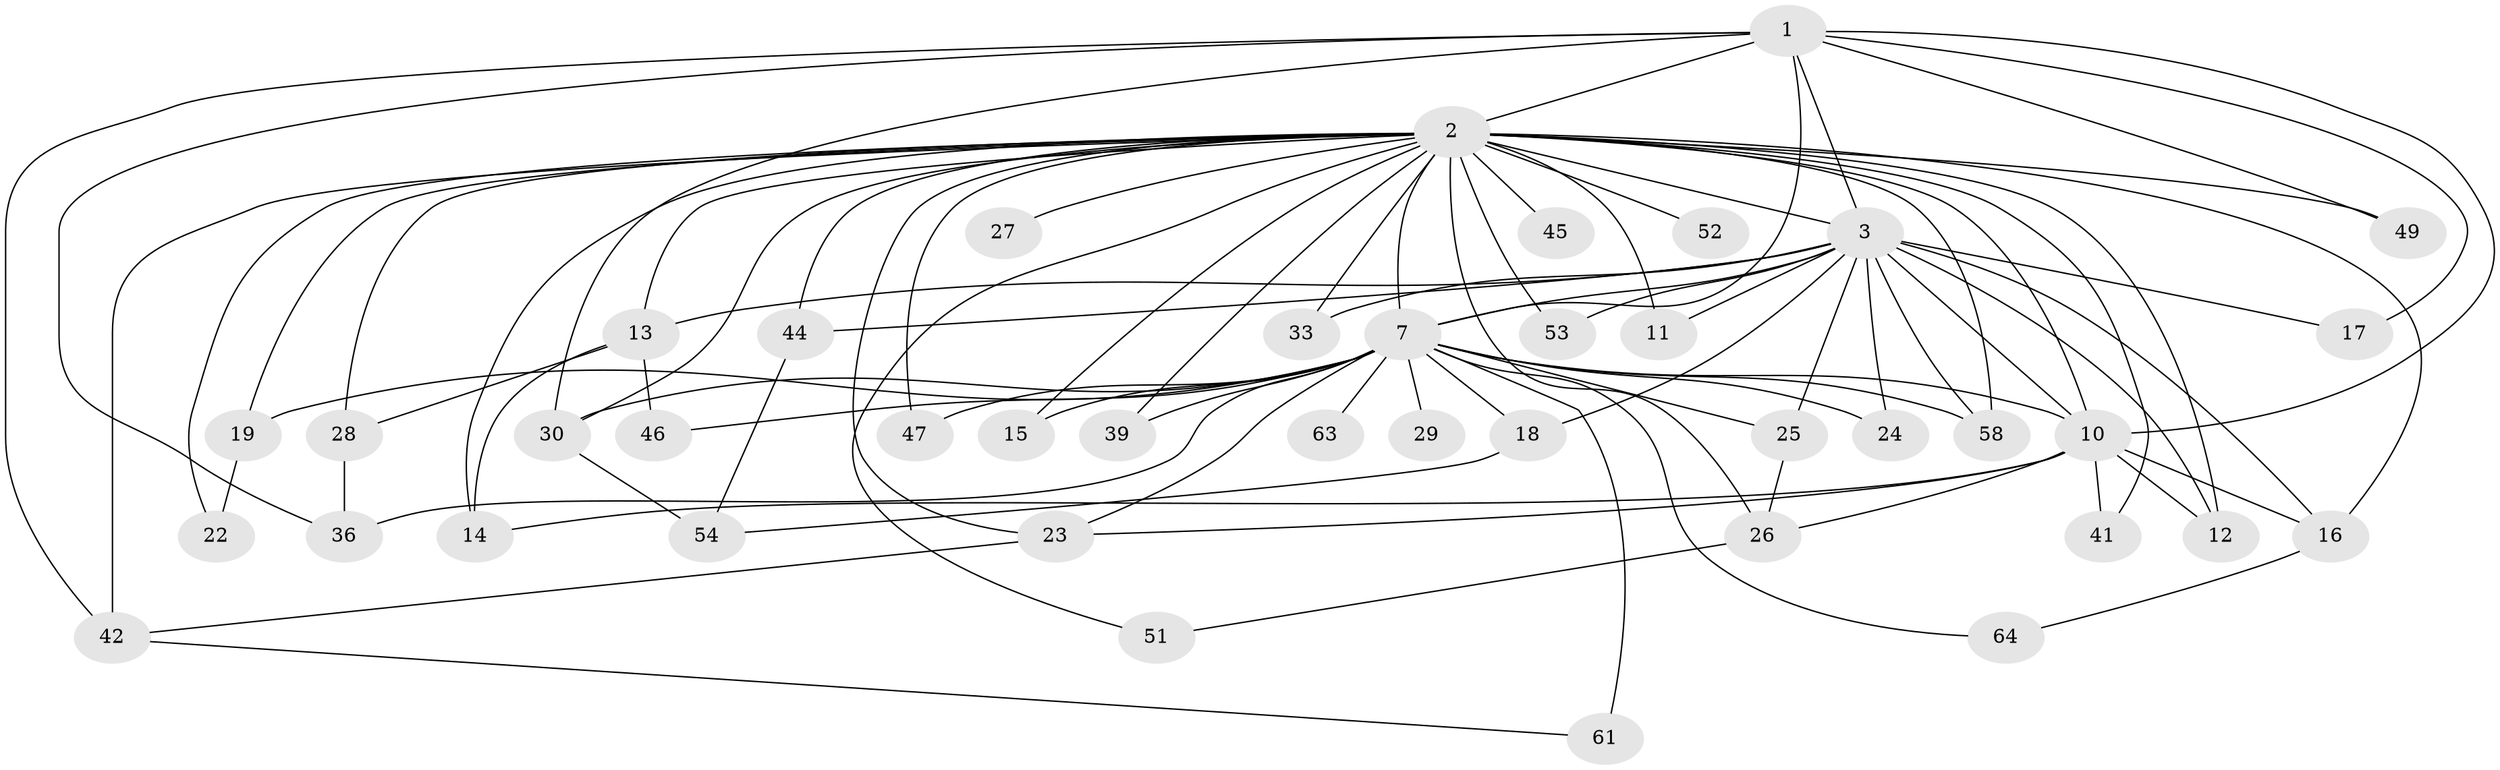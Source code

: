 // original degree distribution, {15: 0.024096385542168676, 13: 0.012048192771084338, 23: 0.024096385542168676, 20: 0.012048192771084338, 21: 0.024096385542168676, 27: 0.012048192771084338, 16: 0.012048192771084338, 2: 0.5662650602409639, 4: 0.08433734939759036, 7: 0.012048192771084338, 3: 0.1927710843373494, 6: 0.012048192771084338, 5: 0.012048192771084338}
// Generated by graph-tools (version 1.1) at 2025/17/03/04/25 18:17:29]
// undirected, 41 vertices, 87 edges
graph export_dot {
graph [start="1"]
  node [color=gray90,style=filled];
  1;
  2 [super="+4+5"];
  3 [super="+59+9+82+79+71+66+21+20"];
  7 [super="+8+38+32+74+75"];
  10 [super="+60"];
  11;
  12 [super="+35+67"];
  13 [super="+72+40+57"];
  14;
  15;
  16 [super="+62"];
  17;
  18 [super="+31"];
  19;
  22;
  23 [super="+78"];
  24;
  25 [super="+69+43"];
  26 [super="+83"];
  27;
  28;
  29;
  30 [super="+81"];
  33;
  36;
  39;
  41;
  42 [super="+56+48"];
  44;
  45;
  46;
  47;
  49;
  51;
  52;
  53;
  54 [super="+55"];
  58 [super="+80"];
  61 [super="+73"];
  63;
  64;
  1 -- 2 [weight=4];
  1 -- 3 [weight=3];
  1 -- 7 [weight=2];
  1 -- 10;
  1 -- 17;
  1 -- 30;
  1 -- 36;
  1 -- 49;
  1 -- 42;
  2 -- 3 [weight=12];
  2 -- 7 [weight=12];
  2 -- 10 [weight=4];
  2 -- 13 [weight=3];
  2 -- 42 [weight=3];
  2 -- 44;
  2 -- 11;
  2 -- 14;
  2 -- 15;
  2 -- 16 [weight=2];
  2 -- 19;
  2 -- 23;
  2 -- 39;
  2 -- 47;
  2 -- 49;
  2 -- 51;
  2 -- 12 [weight=2];
  2 -- 22;
  2 -- 26;
  2 -- 27;
  2 -- 28;
  2 -- 30;
  2 -- 33;
  2 -- 41;
  2 -- 45 [weight=2];
  2 -- 52;
  2 -- 53;
  2 -- 58;
  3 -- 7 [weight=4];
  3 -- 10 [weight=2];
  3 -- 11;
  3 -- 24;
  3 -- 44;
  3 -- 53;
  3 -- 58;
  3 -- 33;
  3 -- 17;
  3 -- 18 [weight=2];
  3 -- 25;
  3 -- 16;
  3 -- 12;
  3 -- 13 [weight=2];
  7 -- 10 [weight=3];
  7 -- 15;
  7 -- 18 [weight=2];
  7 -- 25 [weight=5];
  7 -- 30 [weight=2];
  7 -- 47;
  7 -- 64;
  7 -- 19;
  7 -- 24;
  7 -- 29;
  7 -- 39;
  7 -- 46;
  7 -- 61 [weight=2];
  7 -- 63;
  7 -- 58;
  7 -- 36;
  7 -- 23;
  10 -- 14;
  10 -- 16;
  10 -- 23;
  10 -- 26;
  10 -- 41;
  10 -- 12;
  13 -- 28;
  13 -- 46;
  13 -- 14;
  16 -- 64;
  18 -- 54;
  19 -- 22;
  23 -- 42;
  25 -- 26;
  26 -- 51;
  28 -- 36;
  30 -- 54;
  42 -- 61;
  44 -- 54;
}

